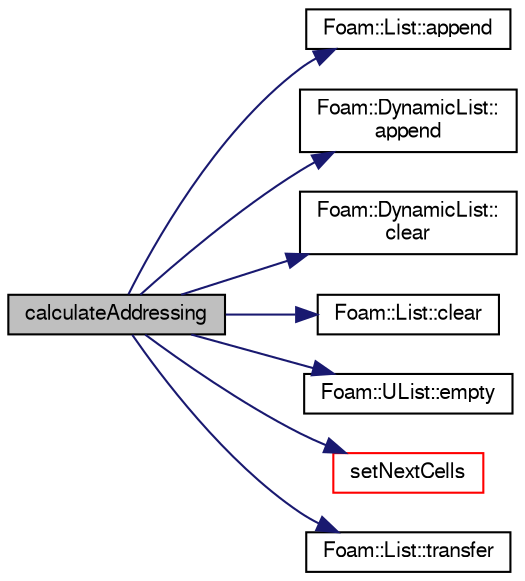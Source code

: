 digraph "calculateAddressing"
{
  bgcolor="transparent";
  edge [fontname="FreeSans",fontsize="10",labelfontname="FreeSans",labelfontsize="10"];
  node [fontname="FreeSans",fontsize="10",shape=record];
  rankdir="LR";
  Node24 [label="calculateAddressing",height=0.2,width=0.4,color="black", fillcolor="grey75", style="filled", fontcolor="black"];
  Node24 -> Node25 [color="midnightblue",fontsize="10",style="solid",fontname="FreeSans"];
  Node25 [label="Foam::List::append",height=0.2,width=0.4,color="black",URL="$a25694.html#a399dd2bf0d9a32016717dc90126f016b",tooltip="Append an element at the end of the list. "];
  Node24 -> Node26 [color="midnightblue",fontsize="10",style="solid",fontname="FreeSans"];
  Node26 [label="Foam::DynamicList::\lappend",height=0.2,width=0.4,color="black",URL="$a25890.html#a7b67b42af715604376ad63a681dee6d8",tooltip="Append an element at the end of the list. "];
  Node24 -> Node27 [color="midnightblue",fontsize="10",style="solid",fontname="FreeSans"];
  Node27 [label="Foam::DynamicList::\lclear",height=0.2,width=0.4,color="black",URL="$a25890.html#ac8bb3912a3ce86b15842e79d0b421204",tooltip="Clear the addressed list, i.e. set the size to zero. "];
  Node24 -> Node28 [color="midnightblue",fontsize="10",style="solid",fontname="FreeSans"];
  Node28 [label="Foam::List::clear",height=0.2,width=0.4,color="black",URL="$a25694.html#ac8bb3912a3ce86b15842e79d0b421204",tooltip="Clear the list, i.e. set size to zero. "];
  Node24 -> Node29 [color="midnightblue",fontsize="10",style="solid",fontname="FreeSans"];
  Node29 [label="Foam::UList::empty",height=0.2,width=0.4,color="black",URL="$a25698.html#a644718bb2fb240de962dc3c9a1fdf0dc",tooltip="Return true if the UList is empty (ie, size() is zero). "];
  Node24 -> Node30 [color="midnightblue",fontsize="10",style="solid",fontname="FreeSans"];
  Node30 [label="setNextCells",height=0.2,width=0.4,color="red",URL="$a29238.html#a78cfac8eae0ce48da9da9c37e10733c3",tooltip="Set the next cells in the advancing front algorithm. "];
  Node24 -> Node35 [color="midnightblue",fontsize="10",style="solid",fontname="FreeSans"];
  Node35 [label="Foam::List::transfer",height=0.2,width=0.4,color="black",URL="$a25694.html#a25ad1d2084d16b234b0cf91c07e832c0",tooltip="Transfer the contents of the argument List into this list. "];
}
